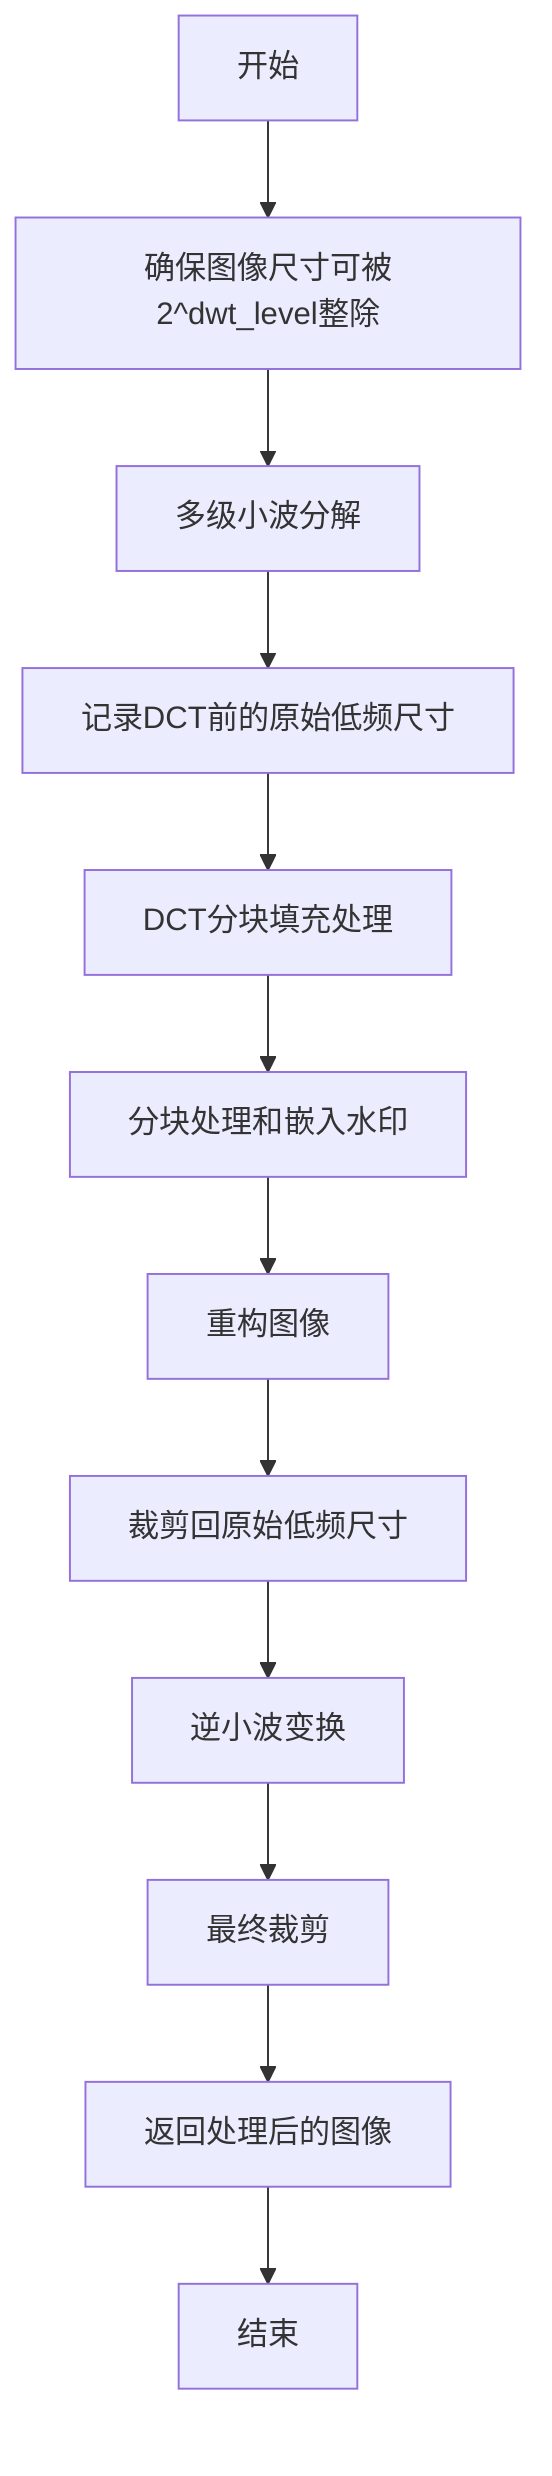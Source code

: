 graph TD
    A[开始] --> B[确保图像尺寸可被2^dwt_level整除]
    B --> C[多级小波分解]
    C --> D[记录DCT前的原始低频尺寸]
    D --> E[DCT分块填充处理]
    E --> F[分块处理和嵌入水印]
    F --> G[重构图像]
    G --> H[裁剪回原始低频尺寸]
    H --> I[逆小波变换]
    I --> J[最终裁剪]
    J --> K[返回处理后的图像]
    K --> L[结束]